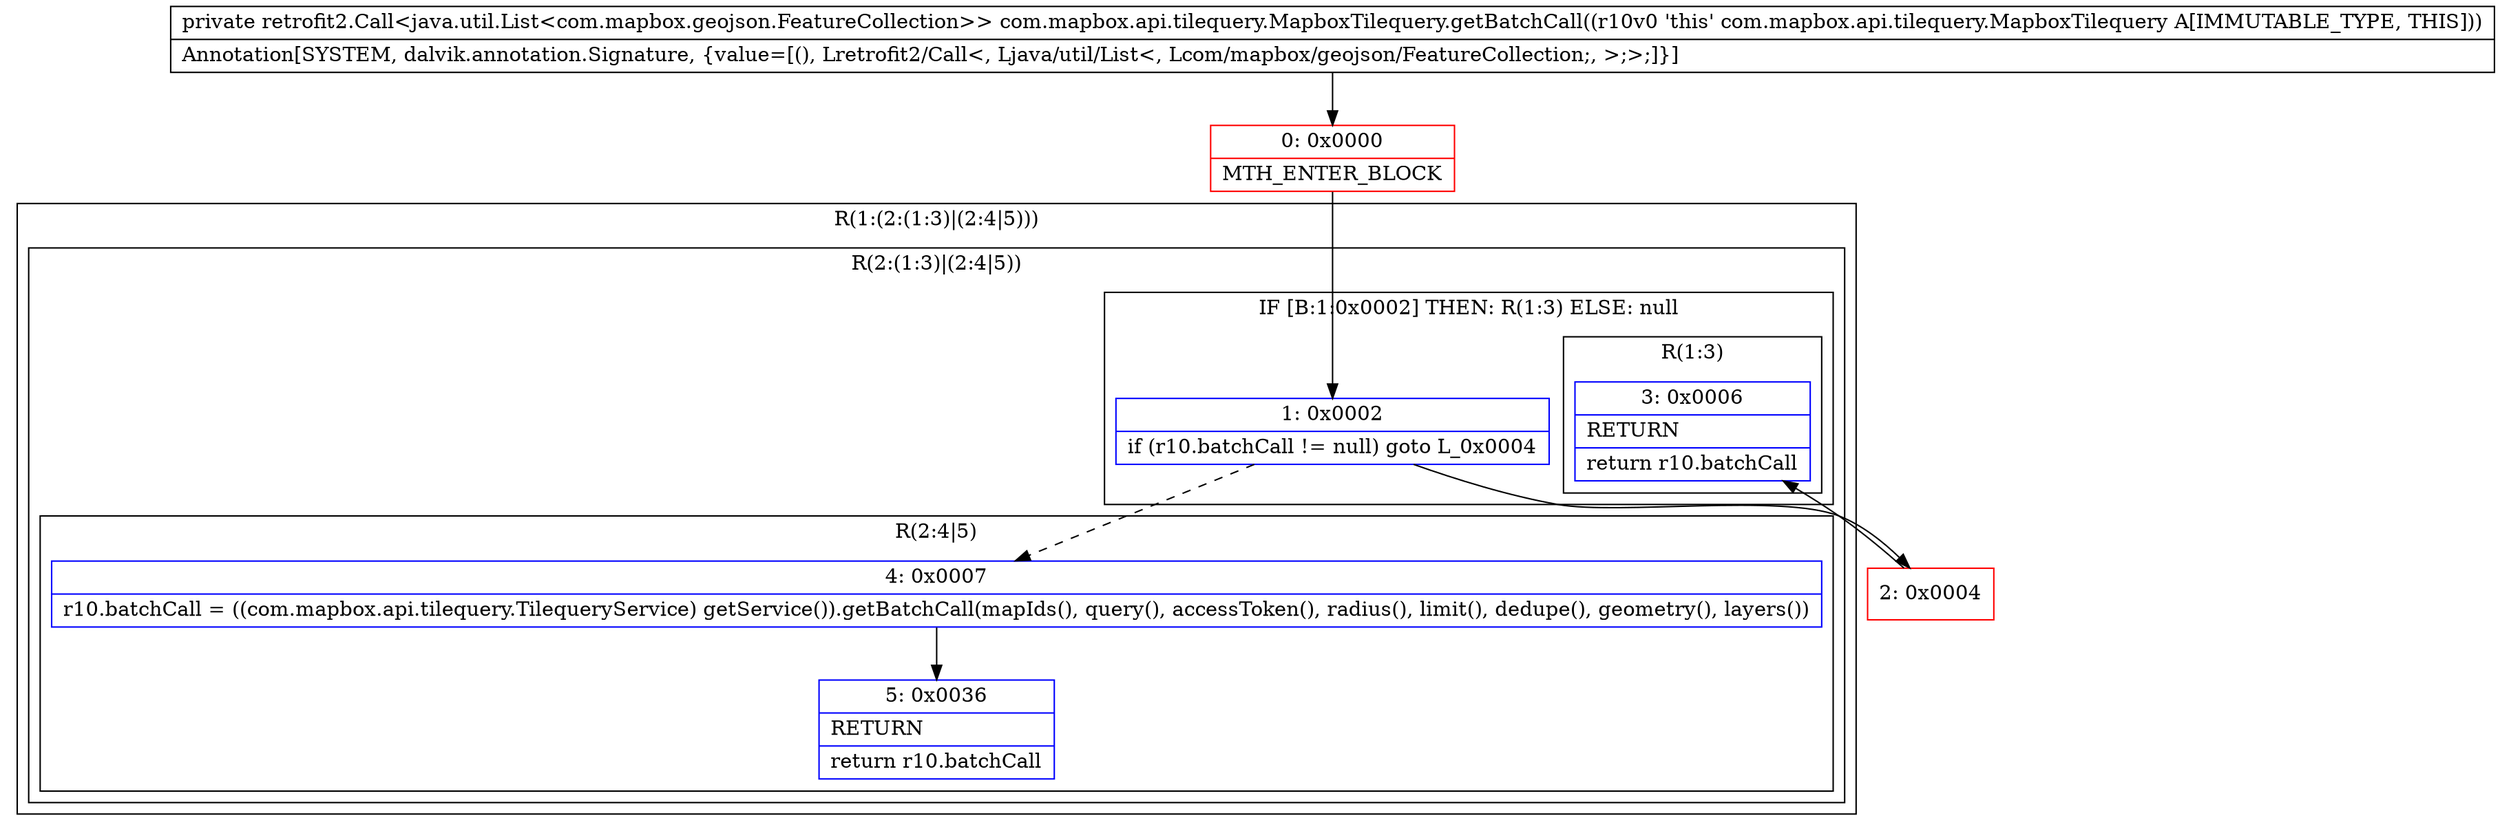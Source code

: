 digraph "CFG forcom.mapbox.api.tilequery.MapboxTilequery.getBatchCall()Lretrofit2\/Call;" {
subgraph cluster_Region_1502967805 {
label = "R(1:(2:(1:3)|(2:4|5)))";
node [shape=record,color=blue];
subgraph cluster_Region_314873005 {
label = "R(2:(1:3)|(2:4|5))";
node [shape=record,color=blue];
subgraph cluster_IfRegion_958151943 {
label = "IF [B:1:0x0002] THEN: R(1:3) ELSE: null";
node [shape=record,color=blue];
Node_1 [shape=record,label="{1\:\ 0x0002|if (r10.batchCall != null) goto L_0x0004\l}"];
subgraph cluster_Region_1744922833 {
label = "R(1:3)";
node [shape=record,color=blue];
Node_3 [shape=record,label="{3\:\ 0x0006|RETURN\l|return r10.batchCall\l}"];
}
}
subgraph cluster_Region_450478259 {
label = "R(2:4|5)";
node [shape=record,color=blue];
Node_4 [shape=record,label="{4\:\ 0x0007|r10.batchCall = ((com.mapbox.api.tilequery.TilequeryService) getService()).getBatchCall(mapIds(), query(), accessToken(), radius(), limit(), dedupe(), geometry(), layers())\l}"];
Node_5 [shape=record,label="{5\:\ 0x0036|RETURN\l|return r10.batchCall\l}"];
}
}
}
Node_0 [shape=record,color=red,label="{0\:\ 0x0000|MTH_ENTER_BLOCK\l}"];
Node_2 [shape=record,color=red,label="{2\:\ 0x0004}"];
MethodNode[shape=record,label="{private retrofit2.Call\<java.util.List\<com.mapbox.geojson.FeatureCollection\>\> com.mapbox.api.tilequery.MapboxTilequery.getBatchCall((r10v0 'this' com.mapbox.api.tilequery.MapboxTilequery A[IMMUTABLE_TYPE, THIS]))  | Annotation[SYSTEM, dalvik.annotation.Signature, \{value=[(), Lretrofit2\/Call\<, Ljava\/util\/List\<, Lcom\/mapbox\/geojson\/FeatureCollection;, \>;\>;]\}]\l}"];
MethodNode -> Node_0;
Node_1 -> Node_2;
Node_1 -> Node_4[style=dashed];
Node_4 -> Node_5;
Node_0 -> Node_1;
Node_2 -> Node_3;
}

